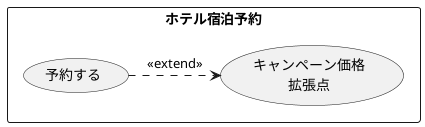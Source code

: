 @startuml
rectangle ホテル宿泊予約 {
  usecase 予約する
  usecase (キャンペーン価格\n拡張点) as input
}

(予約する) .> (input) : <<extend>>
@enduml